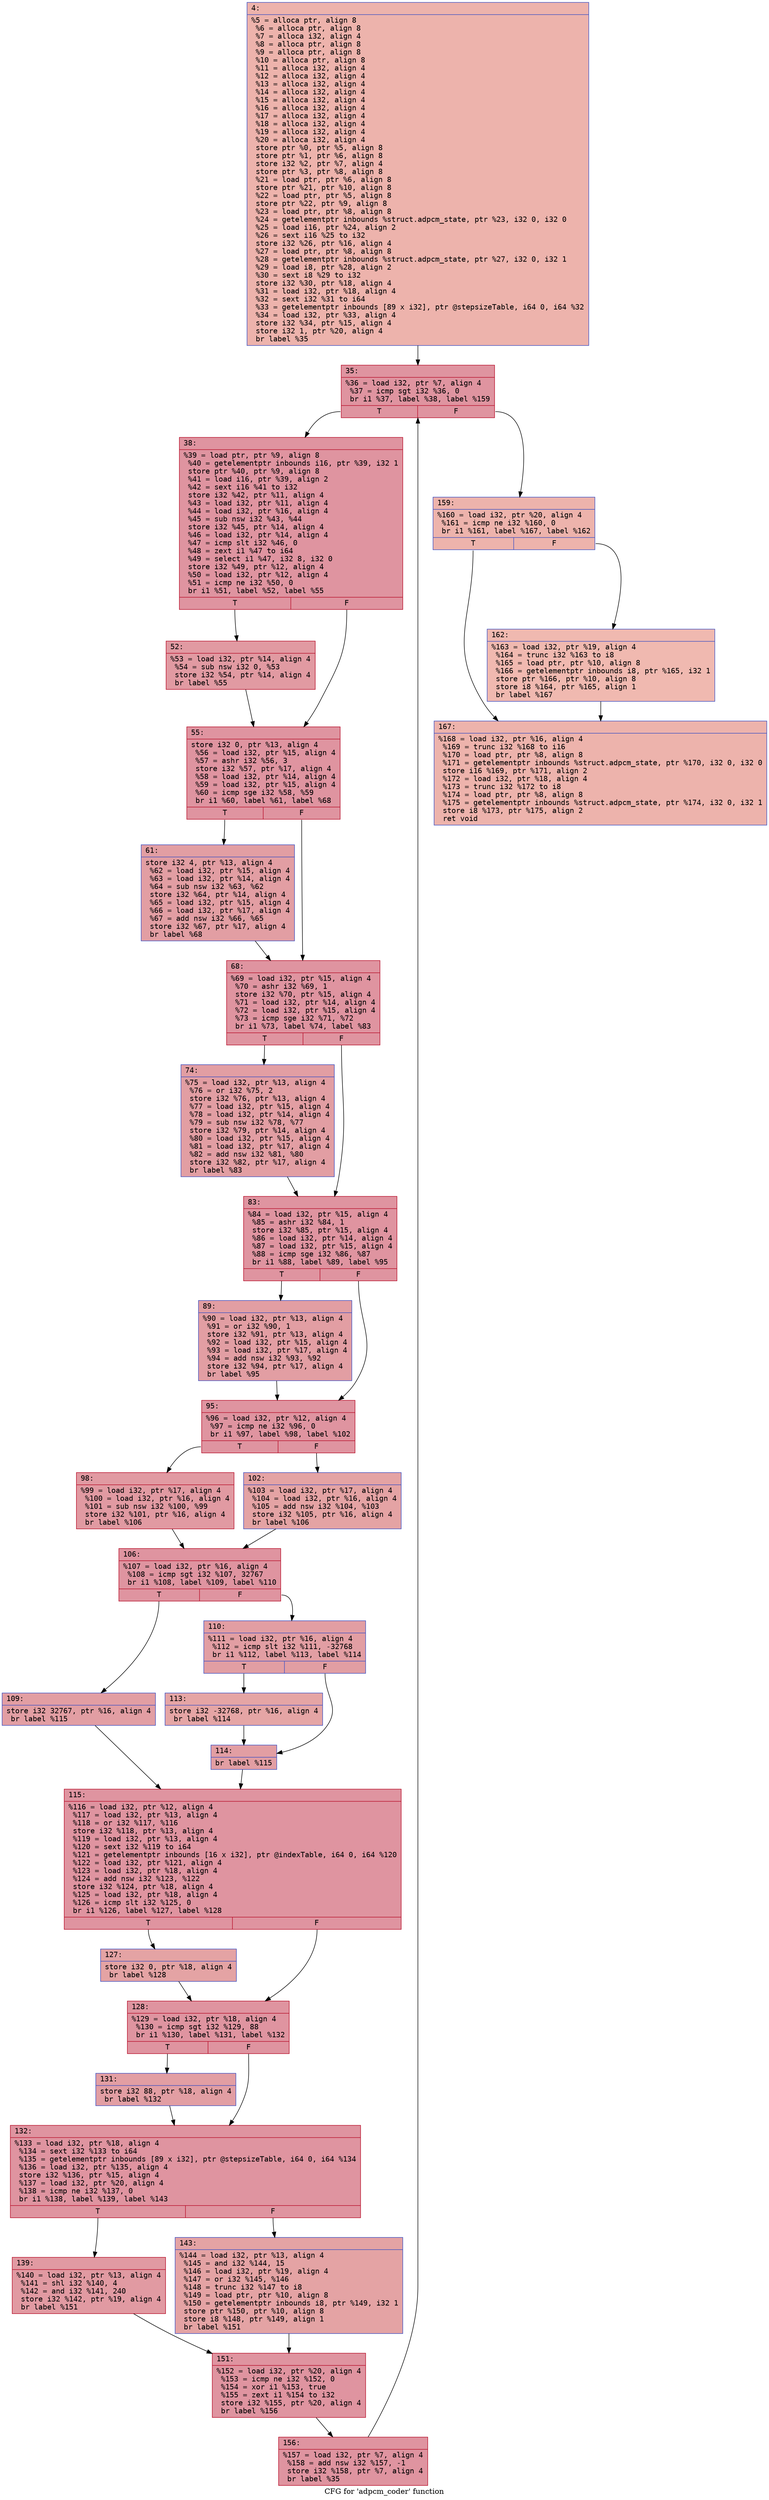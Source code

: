digraph "CFG for 'adpcm_coder' function" {
	label="CFG for 'adpcm_coder' function";

	Node0x600002021e50 [shape=record,color="#3d50c3ff", style=filled, fillcolor="#d6524470" fontname="Courier",label="{4:\l|  %5 = alloca ptr, align 8\l  %6 = alloca ptr, align 8\l  %7 = alloca i32, align 4\l  %8 = alloca ptr, align 8\l  %9 = alloca ptr, align 8\l  %10 = alloca ptr, align 8\l  %11 = alloca i32, align 4\l  %12 = alloca i32, align 4\l  %13 = alloca i32, align 4\l  %14 = alloca i32, align 4\l  %15 = alloca i32, align 4\l  %16 = alloca i32, align 4\l  %17 = alloca i32, align 4\l  %18 = alloca i32, align 4\l  %19 = alloca i32, align 4\l  %20 = alloca i32, align 4\l  store ptr %0, ptr %5, align 8\l  store ptr %1, ptr %6, align 8\l  store i32 %2, ptr %7, align 4\l  store ptr %3, ptr %8, align 8\l  %21 = load ptr, ptr %6, align 8\l  store ptr %21, ptr %10, align 8\l  %22 = load ptr, ptr %5, align 8\l  store ptr %22, ptr %9, align 8\l  %23 = load ptr, ptr %8, align 8\l  %24 = getelementptr inbounds %struct.adpcm_state, ptr %23, i32 0, i32 0\l  %25 = load i16, ptr %24, align 2\l  %26 = sext i16 %25 to i32\l  store i32 %26, ptr %16, align 4\l  %27 = load ptr, ptr %8, align 8\l  %28 = getelementptr inbounds %struct.adpcm_state, ptr %27, i32 0, i32 1\l  %29 = load i8, ptr %28, align 2\l  %30 = sext i8 %29 to i32\l  store i32 %30, ptr %18, align 4\l  %31 = load i32, ptr %18, align 4\l  %32 = sext i32 %31 to i64\l  %33 = getelementptr inbounds [89 x i32], ptr @stepsizeTable, i64 0, i64 %32\l  %34 = load i32, ptr %33, align 4\l  store i32 %34, ptr %15, align 4\l  store i32 1, ptr %20, align 4\l  br label %35\l}"];
	Node0x600002021e50 -> Node0x600002021ef0[tooltip="4 -> 35\nProbability 100.00%" ];
	Node0x600002021ef0 [shape=record,color="#b70d28ff", style=filled, fillcolor="#b70d2870" fontname="Courier",label="{35:\l|  %36 = load i32, ptr %7, align 4\l  %37 = icmp sgt i32 %36, 0\l  br i1 %37, label %38, label %159\l|{<s0>T|<s1>F}}"];
	Node0x600002021ef0:s0 -> Node0x600002021f40[tooltip="35 -> 38\nProbability 96.88%" ];
	Node0x600002021ef0:s1 -> Node0x600002022710[tooltip="35 -> 159\nProbability 3.12%" ];
	Node0x600002021f40 [shape=record,color="#b70d28ff", style=filled, fillcolor="#b70d2870" fontname="Courier",label="{38:\l|  %39 = load ptr, ptr %9, align 8\l  %40 = getelementptr inbounds i16, ptr %39, i32 1\l  store ptr %40, ptr %9, align 8\l  %41 = load i16, ptr %39, align 2\l  %42 = sext i16 %41 to i32\l  store i32 %42, ptr %11, align 4\l  %43 = load i32, ptr %11, align 4\l  %44 = load i32, ptr %16, align 4\l  %45 = sub nsw i32 %43, %44\l  store i32 %45, ptr %14, align 4\l  %46 = load i32, ptr %14, align 4\l  %47 = icmp slt i32 %46, 0\l  %48 = zext i1 %47 to i64\l  %49 = select i1 %47, i32 8, i32 0\l  store i32 %49, ptr %12, align 4\l  %50 = load i32, ptr %12, align 4\l  %51 = icmp ne i32 %50, 0\l  br i1 %51, label %52, label %55\l|{<s0>T|<s1>F}}"];
	Node0x600002021f40:s0 -> Node0x600002021f90[tooltip="38 -> 52\nProbability 62.50%" ];
	Node0x600002021f40:s1 -> Node0x600002021fe0[tooltip="38 -> 55\nProbability 37.50%" ];
	Node0x600002021f90 [shape=record,color="#b70d28ff", style=filled, fillcolor="#bb1b2c70" fontname="Courier",label="{52:\l|  %53 = load i32, ptr %14, align 4\l  %54 = sub nsw i32 0, %53\l  store i32 %54, ptr %14, align 4\l  br label %55\l}"];
	Node0x600002021f90 -> Node0x600002021fe0[tooltip="52 -> 55\nProbability 100.00%" ];
	Node0x600002021fe0 [shape=record,color="#b70d28ff", style=filled, fillcolor="#b70d2870" fontname="Courier",label="{55:\l|  store i32 0, ptr %13, align 4\l  %56 = load i32, ptr %15, align 4\l  %57 = ashr i32 %56, 3\l  store i32 %57, ptr %17, align 4\l  %58 = load i32, ptr %14, align 4\l  %59 = load i32, ptr %15, align 4\l  %60 = icmp sge i32 %58, %59\l  br i1 %60, label %61, label %68\l|{<s0>T|<s1>F}}"];
	Node0x600002021fe0:s0 -> Node0x600002022030[tooltip="55 -> 61\nProbability 50.00%" ];
	Node0x600002021fe0:s1 -> Node0x600002022080[tooltip="55 -> 68\nProbability 50.00%" ];
	Node0x600002022030 [shape=record,color="#3d50c3ff", style=filled, fillcolor="#be242e70" fontname="Courier",label="{61:\l|  store i32 4, ptr %13, align 4\l  %62 = load i32, ptr %15, align 4\l  %63 = load i32, ptr %14, align 4\l  %64 = sub nsw i32 %63, %62\l  store i32 %64, ptr %14, align 4\l  %65 = load i32, ptr %15, align 4\l  %66 = load i32, ptr %17, align 4\l  %67 = add nsw i32 %66, %65\l  store i32 %67, ptr %17, align 4\l  br label %68\l}"];
	Node0x600002022030 -> Node0x600002022080[tooltip="61 -> 68\nProbability 100.00%" ];
	Node0x600002022080 [shape=record,color="#b70d28ff", style=filled, fillcolor="#b70d2870" fontname="Courier",label="{68:\l|  %69 = load i32, ptr %15, align 4\l  %70 = ashr i32 %69, 1\l  store i32 %70, ptr %15, align 4\l  %71 = load i32, ptr %14, align 4\l  %72 = load i32, ptr %15, align 4\l  %73 = icmp sge i32 %71, %72\l  br i1 %73, label %74, label %83\l|{<s0>T|<s1>F}}"];
	Node0x600002022080:s0 -> Node0x6000020220d0[tooltip="68 -> 74\nProbability 50.00%" ];
	Node0x600002022080:s1 -> Node0x600002022120[tooltip="68 -> 83\nProbability 50.00%" ];
	Node0x6000020220d0 [shape=record,color="#3d50c3ff", style=filled, fillcolor="#be242e70" fontname="Courier",label="{74:\l|  %75 = load i32, ptr %13, align 4\l  %76 = or i32 %75, 2\l  store i32 %76, ptr %13, align 4\l  %77 = load i32, ptr %15, align 4\l  %78 = load i32, ptr %14, align 4\l  %79 = sub nsw i32 %78, %77\l  store i32 %79, ptr %14, align 4\l  %80 = load i32, ptr %15, align 4\l  %81 = load i32, ptr %17, align 4\l  %82 = add nsw i32 %81, %80\l  store i32 %82, ptr %17, align 4\l  br label %83\l}"];
	Node0x6000020220d0 -> Node0x600002022120[tooltip="74 -> 83\nProbability 100.00%" ];
	Node0x600002022120 [shape=record,color="#b70d28ff", style=filled, fillcolor="#b70d2870" fontname="Courier",label="{83:\l|  %84 = load i32, ptr %15, align 4\l  %85 = ashr i32 %84, 1\l  store i32 %85, ptr %15, align 4\l  %86 = load i32, ptr %14, align 4\l  %87 = load i32, ptr %15, align 4\l  %88 = icmp sge i32 %86, %87\l  br i1 %88, label %89, label %95\l|{<s0>T|<s1>F}}"];
	Node0x600002022120:s0 -> Node0x600002022170[tooltip="83 -> 89\nProbability 50.00%" ];
	Node0x600002022120:s1 -> Node0x6000020221c0[tooltip="83 -> 95\nProbability 50.00%" ];
	Node0x600002022170 [shape=record,color="#3d50c3ff", style=filled, fillcolor="#be242e70" fontname="Courier",label="{89:\l|  %90 = load i32, ptr %13, align 4\l  %91 = or i32 %90, 1\l  store i32 %91, ptr %13, align 4\l  %92 = load i32, ptr %15, align 4\l  %93 = load i32, ptr %17, align 4\l  %94 = add nsw i32 %93, %92\l  store i32 %94, ptr %17, align 4\l  br label %95\l}"];
	Node0x600002022170 -> Node0x6000020221c0[tooltip="89 -> 95\nProbability 100.00%" ];
	Node0x6000020221c0 [shape=record,color="#b70d28ff", style=filled, fillcolor="#b70d2870" fontname="Courier",label="{95:\l|  %96 = load i32, ptr %12, align 4\l  %97 = icmp ne i32 %96, 0\l  br i1 %97, label %98, label %102\l|{<s0>T|<s1>F}}"];
	Node0x6000020221c0:s0 -> Node0x600002022210[tooltip="95 -> 98\nProbability 62.50%" ];
	Node0x6000020221c0:s1 -> Node0x600002022260[tooltip="95 -> 102\nProbability 37.50%" ];
	Node0x600002022210 [shape=record,color="#b70d28ff", style=filled, fillcolor="#bb1b2c70" fontname="Courier",label="{98:\l|  %99 = load i32, ptr %17, align 4\l  %100 = load i32, ptr %16, align 4\l  %101 = sub nsw i32 %100, %99\l  store i32 %101, ptr %16, align 4\l  br label %106\l}"];
	Node0x600002022210 -> Node0x6000020222b0[tooltip="98 -> 106\nProbability 100.00%" ];
	Node0x600002022260 [shape=record,color="#3d50c3ff", style=filled, fillcolor="#c32e3170" fontname="Courier",label="{102:\l|  %103 = load i32, ptr %17, align 4\l  %104 = load i32, ptr %16, align 4\l  %105 = add nsw i32 %104, %103\l  store i32 %105, ptr %16, align 4\l  br label %106\l}"];
	Node0x600002022260 -> Node0x6000020222b0[tooltip="102 -> 106\nProbability 100.00%" ];
	Node0x6000020222b0 [shape=record,color="#b70d28ff", style=filled, fillcolor="#b70d2870" fontname="Courier",label="{106:\l|  %107 = load i32, ptr %16, align 4\l  %108 = icmp sgt i32 %107, 32767\l  br i1 %108, label %109, label %110\l|{<s0>T|<s1>F}}"];
	Node0x6000020222b0:s0 -> Node0x600002022300[tooltip="106 -> 109\nProbability 50.00%" ];
	Node0x6000020222b0:s1 -> Node0x600002022350[tooltip="106 -> 110\nProbability 50.00%" ];
	Node0x600002022300 [shape=record,color="#3d50c3ff", style=filled, fillcolor="#be242e70" fontname="Courier",label="{109:\l|  store i32 32767, ptr %16, align 4\l  br label %115\l}"];
	Node0x600002022300 -> Node0x600002022440[tooltip="109 -> 115\nProbability 100.00%" ];
	Node0x600002022350 [shape=record,color="#3d50c3ff", style=filled, fillcolor="#be242e70" fontname="Courier",label="{110:\l|  %111 = load i32, ptr %16, align 4\l  %112 = icmp slt i32 %111, -32768\l  br i1 %112, label %113, label %114\l|{<s0>T|<s1>F}}"];
	Node0x600002022350:s0 -> Node0x6000020223a0[tooltip="110 -> 113\nProbability 50.00%" ];
	Node0x600002022350:s1 -> Node0x6000020223f0[tooltip="110 -> 114\nProbability 50.00%" ];
	Node0x6000020223a0 [shape=record,color="#3d50c3ff", style=filled, fillcolor="#c5333470" fontname="Courier",label="{113:\l|  store i32 -32768, ptr %16, align 4\l  br label %114\l}"];
	Node0x6000020223a0 -> Node0x6000020223f0[tooltip="113 -> 114\nProbability 100.00%" ];
	Node0x6000020223f0 [shape=record,color="#3d50c3ff", style=filled, fillcolor="#be242e70" fontname="Courier",label="{114:\l|  br label %115\l}"];
	Node0x6000020223f0 -> Node0x600002022440[tooltip="114 -> 115\nProbability 100.00%" ];
	Node0x600002022440 [shape=record,color="#b70d28ff", style=filled, fillcolor="#b70d2870" fontname="Courier",label="{115:\l|  %116 = load i32, ptr %12, align 4\l  %117 = load i32, ptr %13, align 4\l  %118 = or i32 %117, %116\l  store i32 %118, ptr %13, align 4\l  %119 = load i32, ptr %13, align 4\l  %120 = sext i32 %119 to i64\l  %121 = getelementptr inbounds [16 x i32], ptr @indexTable, i64 0, i64 %120\l  %122 = load i32, ptr %121, align 4\l  %123 = load i32, ptr %18, align 4\l  %124 = add nsw i32 %123, %122\l  store i32 %124, ptr %18, align 4\l  %125 = load i32, ptr %18, align 4\l  %126 = icmp slt i32 %125, 0\l  br i1 %126, label %127, label %128\l|{<s0>T|<s1>F}}"];
	Node0x600002022440:s0 -> Node0x600002022490[tooltip="115 -> 127\nProbability 37.50%" ];
	Node0x600002022440:s1 -> Node0x6000020224e0[tooltip="115 -> 128\nProbability 62.50%" ];
	Node0x600002022490 [shape=record,color="#3d50c3ff", style=filled, fillcolor="#c32e3170" fontname="Courier",label="{127:\l|  store i32 0, ptr %18, align 4\l  br label %128\l}"];
	Node0x600002022490 -> Node0x6000020224e0[tooltip="127 -> 128\nProbability 100.00%" ];
	Node0x6000020224e0 [shape=record,color="#b70d28ff", style=filled, fillcolor="#b70d2870" fontname="Courier",label="{128:\l|  %129 = load i32, ptr %18, align 4\l  %130 = icmp sgt i32 %129, 88\l  br i1 %130, label %131, label %132\l|{<s0>T|<s1>F}}"];
	Node0x6000020224e0:s0 -> Node0x600002022530[tooltip="128 -> 131\nProbability 50.00%" ];
	Node0x6000020224e0:s1 -> Node0x600002022580[tooltip="128 -> 132\nProbability 50.00%" ];
	Node0x600002022530 [shape=record,color="#3d50c3ff", style=filled, fillcolor="#be242e70" fontname="Courier",label="{131:\l|  store i32 88, ptr %18, align 4\l  br label %132\l}"];
	Node0x600002022530 -> Node0x600002022580[tooltip="131 -> 132\nProbability 100.00%" ];
	Node0x600002022580 [shape=record,color="#b70d28ff", style=filled, fillcolor="#b70d2870" fontname="Courier",label="{132:\l|  %133 = load i32, ptr %18, align 4\l  %134 = sext i32 %133 to i64\l  %135 = getelementptr inbounds [89 x i32], ptr @stepsizeTable, i64 0, i64 %134\l  %136 = load i32, ptr %135, align 4\l  store i32 %136, ptr %15, align 4\l  %137 = load i32, ptr %20, align 4\l  %138 = icmp ne i32 %137, 0\l  br i1 %138, label %139, label %143\l|{<s0>T|<s1>F}}"];
	Node0x600002022580:s0 -> Node0x6000020225d0[tooltip="132 -> 139\nProbability 62.50%" ];
	Node0x600002022580:s1 -> Node0x600002022620[tooltip="132 -> 143\nProbability 37.50%" ];
	Node0x6000020225d0 [shape=record,color="#b70d28ff", style=filled, fillcolor="#bb1b2c70" fontname="Courier",label="{139:\l|  %140 = load i32, ptr %13, align 4\l  %141 = shl i32 %140, 4\l  %142 = and i32 %141, 240\l  store i32 %142, ptr %19, align 4\l  br label %151\l}"];
	Node0x6000020225d0 -> Node0x600002022670[tooltip="139 -> 151\nProbability 100.00%" ];
	Node0x600002022620 [shape=record,color="#3d50c3ff", style=filled, fillcolor="#c32e3170" fontname="Courier",label="{143:\l|  %144 = load i32, ptr %13, align 4\l  %145 = and i32 %144, 15\l  %146 = load i32, ptr %19, align 4\l  %147 = or i32 %145, %146\l  %148 = trunc i32 %147 to i8\l  %149 = load ptr, ptr %10, align 8\l  %150 = getelementptr inbounds i8, ptr %149, i32 1\l  store ptr %150, ptr %10, align 8\l  store i8 %148, ptr %149, align 1\l  br label %151\l}"];
	Node0x600002022620 -> Node0x600002022670[tooltip="143 -> 151\nProbability 100.00%" ];
	Node0x600002022670 [shape=record,color="#b70d28ff", style=filled, fillcolor="#b70d2870" fontname="Courier",label="{151:\l|  %152 = load i32, ptr %20, align 4\l  %153 = icmp ne i32 %152, 0\l  %154 = xor i1 %153, true\l  %155 = zext i1 %154 to i32\l  store i32 %155, ptr %20, align 4\l  br label %156\l}"];
	Node0x600002022670 -> Node0x6000020226c0[tooltip="151 -> 156\nProbability 100.00%" ];
	Node0x6000020226c0 [shape=record,color="#b70d28ff", style=filled, fillcolor="#b70d2870" fontname="Courier",label="{156:\l|  %157 = load i32, ptr %7, align 4\l  %158 = add nsw i32 %157, -1\l  store i32 %158, ptr %7, align 4\l  br label %35\l}"];
	Node0x6000020226c0 -> Node0x600002021ef0[tooltip="156 -> 35\nProbability 100.00%" ];
	Node0x600002022710 [shape=record,color="#3d50c3ff", style=filled, fillcolor="#d6524470" fontname="Courier",label="{159:\l|  %160 = load i32, ptr %20, align 4\l  %161 = icmp ne i32 %160, 0\l  br i1 %161, label %167, label %162\l|{<s0>T|<s1>F}}"];
	Node0x600002022710:s0 -> Node0x6000020227b0[tooltip="159 -> 167\nProbability 62.50%" ];
	Node0x600002022710:s1 -> Node0x600002022760[tooltip="159 -> 162\nProbability 37.50%" ];
	Node0x600002022760 [shape=record,color="#3d50c3ff", style=filled, fillcolor="#de614d70" fontname="Courier",label="{162:\l|  %163 = load i32, ptr %19, align 4\l  %164 = trunc i32 %163 to i8\l  %165 = load ptr, ptr %10, align 8\l  %166 = getelementptr inbounds i8, ptr %165, i32 1\l  store ptr %166, ptr %10, align 8\l  store i8 %164, ptr %165, align 1\l  br label %167\l}"];
	Node0x600002022760 -> Node0x6000020227b0[tooltip="162 -> 167\nProbability 100.00%" ];
	Node0x6000020227b0 [shape=record,color="#3d50c3ff", style=filled, fillcolor="#d6524470" fontname="Courier",label="{167:\l|  %168 = load i32, ptr %16, align 4\l  %169 = trunc i32 %168 to i16\l  %170 = load ptr, ptr %8, align 8\l  %171 = getelementptr inbounds %struct.adpcm_state, ptr %170, i32 0, i32 0\l  store i16 %169, ptr %171, align 2\l  %172 = load i32, ptr %18, align 4\l  %173 = trunc i32 %172 to i8\l  %174 = load ptr, ptr %8, align 8\l  %175 = getelementptr inbounds %struct.adpcm_state, ptr %174, i32 0, i32 1\l  store i8 %173, ptr %175, align 2\l  ret void\l}"];
}
